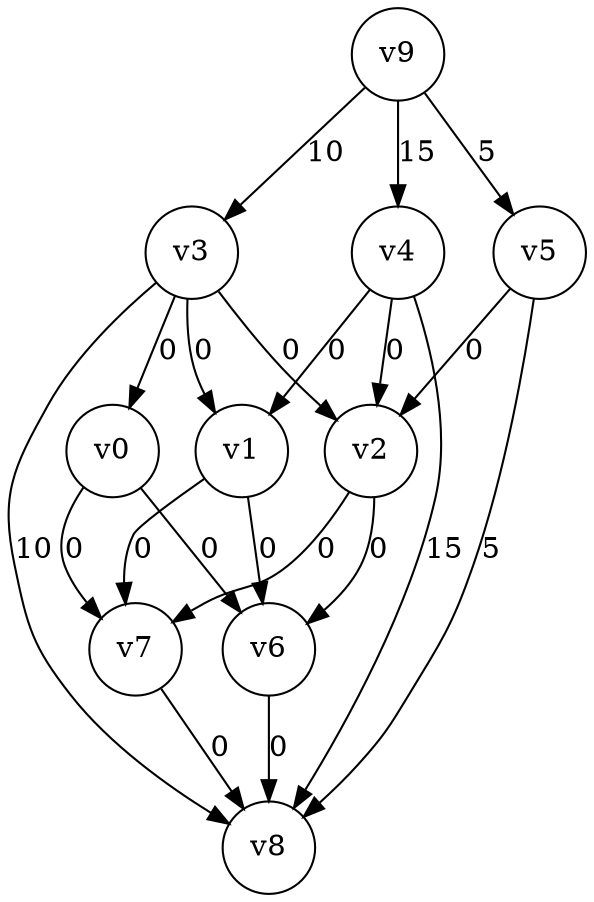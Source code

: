digraph
{
	node [shape=circle, label="v0"] 0;
	node [shape=circle, label="v1"] 1;
	node [shape=circle, label="v2"] 2;
	node [shape=circle, label="v3"] 3;
	node [shape=circle, label="v4"] 4;
	node [shape=circle, label="v5"] 5;
	node [shape=circle, label="v6"] 6;
	node [shape=circle, label="v7"] 7;
	node [shape=circle, label="v8"] 8;
	node [shape=circle, label="v9"] 9;
	0 -> 6 [label="0"]
	0 -> 7 [label="0"]
	1 -> 6 [label="0"]
	1 -> 7 [label="0"]
	2 -> 6 [label="0"]
	2 -> 7 [label="0"]
	3 -> 0 [label="0"]
	3 -> 1 [label="0"]
	3 -> 2 [label="0"]
	3 -> 8 [label="10"]
	4 -> 1 [label="0"]
	4 -> 2 [label="0"]
	4 -> 8 [label="15"]
	5 -> 2 [label="0"]
	5 -> 8 [label="5"]
	6 -> 8 [label="0"]
	7 -> 8 [label="0"]
	9 -> 3 [label="10"]
	9 -> 4 [label="15"]
	9 -> 5 [label="5"]
}
